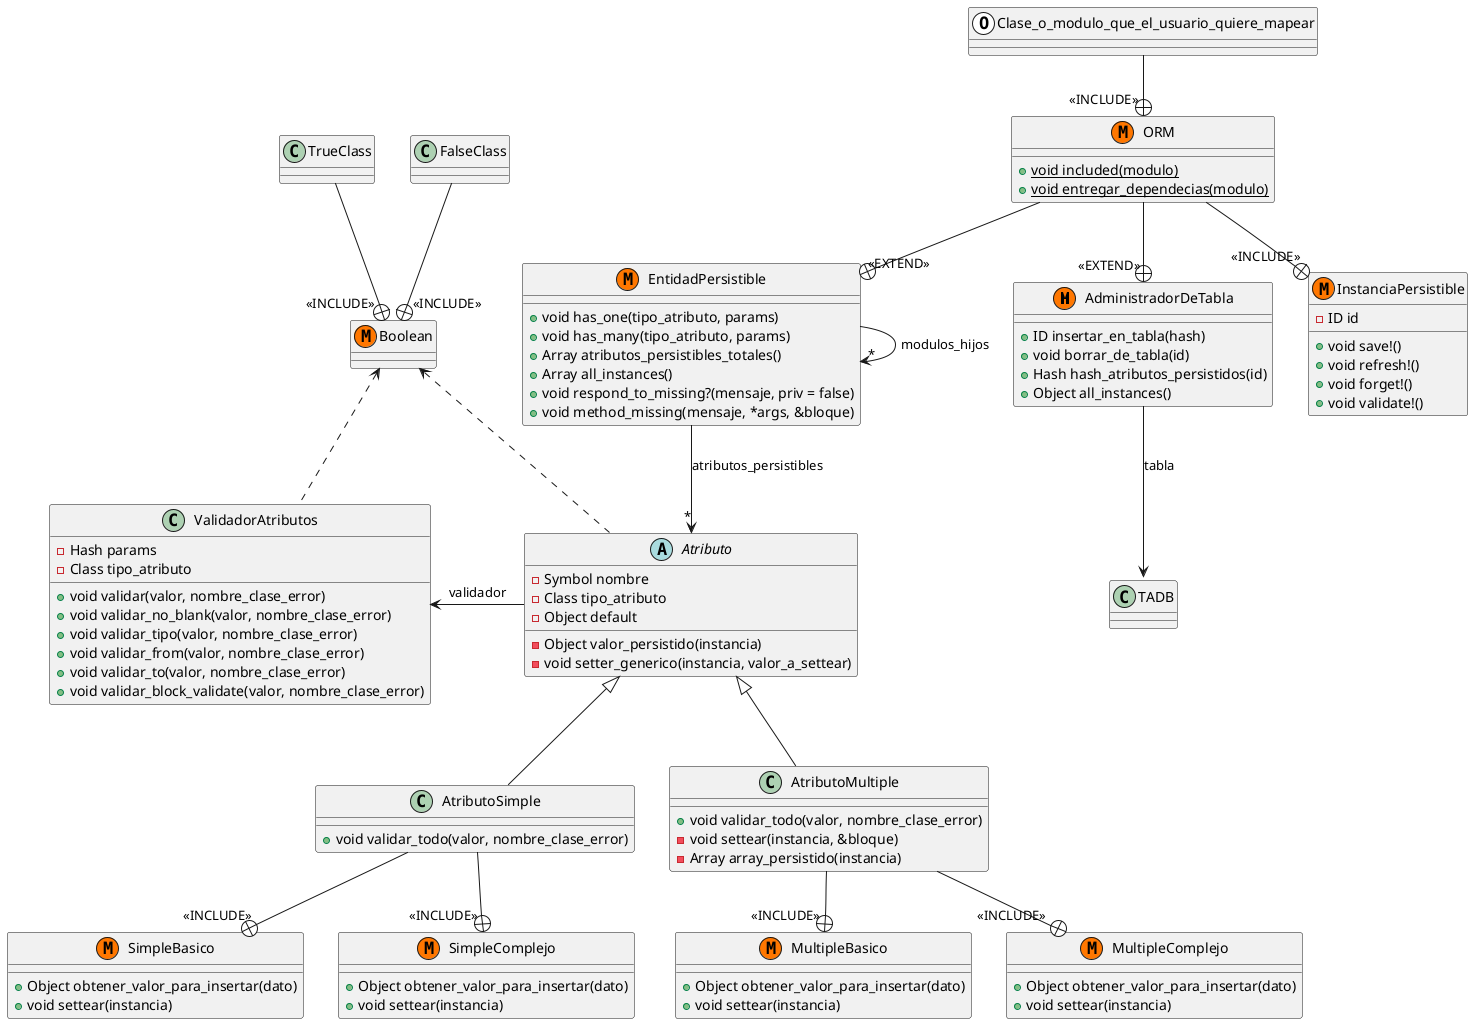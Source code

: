 @startuml

class AdministradorDeTabla << (M,#FF7700)>> {
+ ID insertar_en_tabla(hash)
+ void borrar_de_tabla(id)
+ Hash hash_atributos_persistidos(id)
+ Object all_instances()
}

abstract class Atributo {
- Symbol nombre
- Class tipo_atributo
- Object default
- Object valor_persistido(instancia)
- void setter_generico(instancia, valor_a_settear)
}

class AtributoSimple {
+ void validar_todo(valor, nombre_clase_error)
}

class SimpleBasico <<(M,#FF7700)>> {
+ Object obtener_valor_para_insertar(dato)
+ void settear(instancia)
}

class SimpleComplejo <<(M,#FF7700)>> {
+ Object obtener_valor_para_insertar(dato)
+ void settear(instancia)
}

class AtributoMultiple {
+ void validar_todo(valor, nombre_clase_error)
- void settear(instancia, &bloque)
- Array array_persistido(instancia)
}

class MultipleBasico <<(M,#FF7700)>> {
+ Object obtener_valor_para_insertar(dato)
+ void settear(instancia)
}

class MultipleComplejo <<(M,#FF7700)>> {
+ Object obtener_valor_para_insertar(dato)
+ void settear(instancia)
}

class EntidadPersistible <<(M,#FF7700)>> {
+ void has_one(tipo_atributo, params)
+ void has_many(tipo_atributo, params)
+ Array atributos_persistibles_totales()
+ Array all_instances()
+ void respond_to_missing?(mensaje, priv = false)
+ void method_missing(mensaje, *args, &bloque)
}

class InstanciaPersistible <<(M,#FF7700)>> {
- ID id
+ void save!()
+ void refresh!()
+ void forget!()
+ void validate!()
}

class ORM <<(M,#FF7700)>> {
+ {static} void included(modulo)
+ {static} void entregar_dependecias(modulo)
}

class Boolean <<(M,#FF7700)>> {}
class TrueClass{}
class FalseClass{}

class ValidadorAtributos {
- Hash params
- Class tipo_atributo
+ void validar(valor, nombre_clase_error)
+ void validar_no_blank(valor, nombre_clase_error)
+ void validar_tipo(valor, nombre_clase_error)
+ void validar_from(valor, nombre_clase_error)
+ void validar_to(valor, nombre_clase_error)
+ void validar_block_validate(valor, nombre_clase_error)
}

class Clase_o_modulo_que_el_usuario_quiere_mapear <<(O,#FFFFFF)>> {}

Atributo <|-- AtributoSimple
Atributo <|-- AtributoMultiple
TrueClass-down-+"<<INCLUDE>>"Boolean
FalseClass-down-+"<<INCLUDE>>"Boolean
AdministradorDeTabla --> TADB::Table : tabla
ValidadorAtributos <-right- Atributo : validador
AtributoSimple--+"<<INCLUDE>>"SimpleBasico
AtributoSimple--+"<<INCLUDE>>"SimpleComplejo
AtributoMultiple--+"<<INCLUDE>>"MultipleBasico
AtributoMultiple--+"<<INCLUDE>>"MultipleComplejo
ORM --+ "<<EXTEND>>" EntidadPersistible
ORM --+ "<<EXTEND>>" AdministradorDeTabla
ORM --+ "<<INCLUDE>>" InstanciaPersistible

EntidadPersistible --> "*" EntidadPersistible : modulos_hijos
EntidadPersistible -down-> "*" Atributo : atributos_persistibles

Boolean <.. Atributo
Boolean <.. ValidadorAtributos

Clase_o_modulo_que_el_usuario_quiere_mapear --+ "<<INCLUDE>>" ORM
@enduml